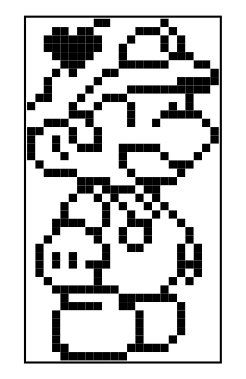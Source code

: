 digraph matriz_4
{
	node[shape = plaintext];
		//Nodos internos
		capa_4[label = <<TABLE BORDER = "1" CELLBORDER = "0" CELLSPACING = "0">
		<TR > <TD BGCOLOR = "#FFFFFF"></TD>	<TD BGCOLOR = "#FFFFFF"></TD>	<TD BGCOLOR = "#FFFFFF"></TD>	<TD BGCOLOR = "#FFFFFF"></TD>	<TD BGCOLOR = "#FFFFFF"></TD>	<TD BGCOLOR = "#FFFFFF"></TD>	<TD BGCOLOR = "#FFFFFF"></TD>	<TD BGCOLOR = "#FFFFFF"></TD>	<TD BGCOLOR = "#000000"></TD>	<TD BGCOLOR = "#000000"></TD>	<TD BGCOLOR = "#FFFFFF"></TD>	<TD BGCOLOR = "#FFFFFF"></TD>	<TD BGCOLOR = "#FFFFFF"></TD>	<TD BGCOLOR = "#FFFFFF"></TD>	<TD BGCOLOR = "#FFFFFF"></TD>	<TD BGCOLOR = "#FFFFFF"></TD>	<TD BGCOLOR = "#000000"></TD>	<TD BGCOLOR = "#FFFFFF"></TD>	<TD BGCOLOR = "#FFFFFF"></TD>	<TD BGCOLOR = "#FFFFFF"></TD>	<TD BGCOLOR = "#FFFFFF"></TD>	<TD BGCOLOR = "#FFFFFF"></TD>	<TD BGCOLOR = "#FFFFFF"></TD>	 </TR>
		<TR > <TD BGCOLOR = "#FFFFFF"></TD>	<TD BGCOLOR = "#FFFFFF"></TD>	<TD BGCOLOR = "#FFFFFF"></TD>	<TD BGCOLOR = "#000000"></TD>	<TD BGCOLOR = "#000000"></TD>	<TD BGCOLOR = "#FFFFFF"></TD>	<TD BGCOLOR = "#000000"></TD>	<TD BGCOLOR = "#000000"></TD>	<TD BGCOLOR = "#FFFFFF"></TD>	<TD BGCOLOR = "#FFFFFF"></TD>	<TD BGCOLOR = "#FFFFFF"></TD>	<TD BGCOLOR = "#FFFFFF"></TD>	<TD BGCOLOR = "#FFFFFF"></TD>	<TD BGCOLOR = "#000000"></TD>	<TD BGCOLOR = "#000000"></TD>	<TD BGCOLOR = "#000000"></TD>	<TD BGCOLOR = "#FFFFFF"></TD>	<TD BGCOLOR = "#000000"></TD>	<TD BGCOLOR = "#FFFFFF"></TD>	<TD BGCOLOR = "#FFFFFF"></TD>	<TD BGCOLOR = "#FFFFFF"></TD>	<TD BGCOLOR = "#FFFFFF"></TD>	<TD BGCOLOR = "#FFFFFF"></TD>	 </TR>
		<TR > <TD BGCOLOR = "#FFFFFF"></TD>	<TD BGCOLOR = "#FFFFFF"></TD>	<TD BGCOLOR = "#000000"></TD>	<TD BGCOLOR = "#000000"></TD>	<TD BGCOLOR = "#000000"></TD>	<TD BGCOLOR = "#000000"></TD>	<TD BGCOLOR = "#000000"></TD>	<TD BGCOLOR = "#000000"></TD>	<TD BGCOLOR = "#000000"></TD>	<TD BGCOLOR = "#FFFFFF"></TD>	<TD BGCOLOR = "#FFFFFF"></TD>	<TD BGCOLOR = "#FFFFFF"></TD>	<TD BGCOLOR = "#000000"></TD>	<TD BGCOLOR = "#FFFFFF"></TD>	<TD BGCOLOR = "#FFFFFF"></TD>	<TD BGCOLOR = "#FFFFFF"></TD>	<TD BGCOLOR = "#000000"></TD>	<TD BGCOLOR = "#FFFFFF"></TD>	<TD BGCOLOR = "#000000"></TD>	<TD BGCOLOR = "#FFFFFF"></TD>	<TD BGCOLOR = "#FFFFFF"></TD>	<TD BGCOLOR = "#FFFFFF"></TD>	<TD BGCOLOR = "#FFFFFF"></TD>	 </TR>
		<TR > <TD BGCOLOR = "#FFFFFF"></TD>	<TD BGCOLOR = "#FFFFFF"></TD>	<TD BGCOLOR = "#000000"></TD>	<TD BGCOLOR = "#000000"></TD>	<TD BGCOLOR = "#000000"></TD>	<TD BGCOLOR = "#000000"></TD>	<TD BGCOLOR = "#000000"></TD>	<TD BGCOLOR = "#000000"></TD>	<TD BGCOLOR = "#000000"></TD>	<TD BGCOLOR = "#FFFFFF"></TD>	<TD BGCOLOR = "#FFFFFF"></TD>	<TD BGCOLOR = "#000000"></TD>	<TD BGCOLOR = "#FFFFFF"></TD>	<TD BGCOLOR = "#FFFFFF"></TD>	<TD BGCOLOR = "#FFFFFF"></TD>	<TD BGCOLOR = "#FFFFFF"></TD>	<TD BGCOLOR = "#000000"></TD>	<TD BGCOLOR = "#FFFFFF"></TD>	<TD BGCOLOR = "#000000"></TD>	<TD BGCOLOR = "#FFFFFF"></TD>	<TD BGCOLOR = "#FFFFFF"></TD>	<TD BGCOLOR = "#FFFFFF"></TD>	<TD BGCOLOR = "#FFFFFF"></TD>	 </TR>
		<TR > <TD BGCOLOR = "#FFFFFF"></TD>	<TD BGCOLOR = "#FFFFFF"></TD>	<TD BGCOLOR = "#FFFFFF"></TD>	<TD BGCOLOR = "#000000"></TD>	<TD BGCOLOR = "#000000"></TD>	<TD BGCOLOR = "#000000"></TD>	<TD BGCOLOR = "#000000"></TD>	<TD BGCOLOR = "#000000"></TD>	<TD BGCOLOR = "#FFFFFF"></TD>	<TD BGCOLOR = "#FFFFFF"></TD>	<TD BGCOLOR = "#FFFFFF"></TD>	<TD BGCOLOR = "#000000"></TD>	<TD BGCOLOR = "#FFFFFF"></TD>	<TD BGCOLOR = "#FFFFFF"></TD>	<TD BGCOLOR = "#FFFFFF"></TD>	<TD BGCOLOR = "#FFFFFF"></TD>	<TD BGCOLOR = "#FFFFFF"></TD>	<TD BGCOLOR = "#000000"></TD>	<TD BGCOLOR = "#000000"></TD>	<TD BGCOLOR = "#000000"></TD>	<TD BGCOLOR = "#FFFFFF"></TD>	<TD BGCOLOR = "#FFFFFF"></TD>	<TD BGCOLOR = "#FFFFFF"></TD>	 </TR>
		<TR > <TD BGCOLOR = "#FFFFFF"></TD>	<TD BGCOLOR = "#FFFFFF"></TD>	<TD BGCOLOR = "#FFFFFF"></TD>	<TD BGCOLOR = "#FFFFFF"></TD>	<TD BGCOLOR = "#000000"></TD>	<TD BGCOLOR = "#000000"></TD>	<TD BGCOLOR = "#000000"></TD>	<TD BGCOLOR = "#FFFFFF"></TD>	<TD BGCOLOR = "#FFFFFF"></TD>	<TD BGCOLOR = "#FFFFFF"></TD>	<TD BGCOLOR = "#FFFFFF"></TD>	<TD BGCOLOR = "#000000"></TD>	<TD BGCOLOR = "#000000"></TD>	<TD BGCOLOR = "#000000"></TD>	<TD BGCOLOR = "#000000"></TD>	<TD BGCOLOR = "#000000"></TD>	<TD BGCOLOR = "#000000"></TD>	<TD BGCOLOR = "#FFFFFF"></TD>	<TD BGCOLOR = "#FFFFFF"></TD>	<TD BGCOLOR = "#FFFFFF"></TD>	<TD BGCOLOR = "#000000"></TD>	<TD BGCOLOR = "#000000"></TD>	<TD BGCOLOR = "#FFFFFF"></TD>	 </TR>
		<TR > <TD BGCOLOR = "#FFFFFF"></TD>	<TD BGCOLOR = "#FFFFFF"></TD>	<TD BGCOLOR = "#FFFFFF"></TD>	<TD BGCOLOR = "#000000"></TD>	<TD BGCOLOR = "#FFFFFF"></TD>	<TD BGCOLOR = "#000000"></TD>	<TD BGCOLOR = "#FFFFFF"></TD>	<TD BGCOLOR = "#FFFFFF"></TD>	<TD BGCOLOR = "#FFFFFF"></TD>	<TD BGCOLOR = "#000000"></TD>	<TD BGCOLOR = "#000000"></TD>	<TD BGCOLOR = "#FFFFFF"></TD>	<TD BGCOLOR = "#FFFFFF"></TD>	<TD BGCOLOR = "#FFFFFF"></TD>	<TD BGCOLOR = "#FFFFFF"></TD>	<TD BGCOLOR = "#FFFFFF"></TD>	<TD BGCOLOR = "#FFFFFF"></TD>	<TD BGCOLOR = "#FFFFFF"></TD>	<TD BGCOLOR = "#FFFFFF"></TD>	<TD BGCOLOR = "#FFFFFF"></TD>	<TD BGCOLOR = "#FFFFFF"></TD>	<TD BGCOLOR = "#FFFFFF"></TD>	<TD BGCOLOR = "#000000"></TD>	 </TR>
		<TR > <TD BGCOLOR = "#FFFFFF"></TD>	<TD BGCOLOR = "#FFFFFF"></TD>	<TD BGCOLOR = "#000000"></TD>	<TD BGCOLOR = "#FFFFFF"></TD>	<TD BGCOLOR = "#FFFFFF"></TD>	<TD BGCOLOR = "#FFFFFF"></TD>	<TD BGCOLOR = "#FFFFFF"></TD>	<TD BGCOLOR = "#FFFFFF"></TD>	<TD BGCOLOR = "#000000"></TD>	<TD BGCOLOR = "#FFFFFF"></TD>	<TD BGCOLOR = "#FFFFFF"></TD>	<TD BGCOLOR = "#FFFFFF"></TD>	<TD BGCOLOR = "#FFFFFF"></TD>	<TD BGCOLOR = "#FFFFFF"></TD>	<TD BGCOLOR = "#FFFFFF"></TD>	<TD BGCOLOR = "#FFFFFF"></TD>	<TD BGCOLOR = "#FFFFFF"></TD>	<TD BGCOLOR = "#FFFFFF"></TD>	<TD BGCOLOR = "#000000"></TD>	<TD BGCOLOR = "#000000"></TD>	<TD BGCOLOR = "#000000"></TD>	<TD BGCOLOR = "#000000"></TD>	<TD BGCOLOR = "#000000"></TD>	 </TR>
		<TR > <TD BGCOLOR = "#FFFFFF"></TD>	<TD BGCOLOR = "#FFFFFF"></TD>	<TD BGCOLOR = "#000000"></TD>	<TD BGCOLOR = "#FFFFFF"></TD>	<TD BGCOLOR = "#FFFFFF"></TD>	<TD BGCOLOR = "#FFFFFF"></TD>	<TD BGCOLOR = "#FFFFFF"></TD>	<TD BGCOLOR = "#000000"></TD>	<TD BGCOLOR = "#FFFFFF"></TD>	<TD BGCOLOR = "#FFFFFF"></TD>	<TD BGCOLOR = "#FFFFFF"></TD>	<TD BGCOLOR = "#FFFFFF"></TD>	<TD BGCOLOR = "#000000"></TD>	<TD BGCOLOR = "#000000"></TD>	<TD BGCOLOR = "#000000"></TD>	<TD BGCOLOR = "#000000"></TD>	<TD BGCOLOR = "#000000"></TD>	<TD BGCOLOR = "#000000"></TD>	<TD BGCOLOR = "#000000"></TD>	<TD BGCOLOR = "#000000"></TD>	<TD BGCOLOR = "#000000"></TD>	<TD BGCOLOR = "#000000"></TD>	<TD BGCOLOR = "#FFFFFF"></TD>	 </TR>
		<TR > <TD BGCOLOR = "#FFFFFF"></TD>	<TD BGCOLOR = "#000000"></TD>	<TD BGCOLOR = "#000000"></TD>	<TD BGCOLOR = "#FFFFFF"></TD>	<TD BGCOLOR = "#FFFFFF"></TD>	<TD BGCOLOR = "#FFFFFF"></TD>	<TD BGCOLOR = "#000000"></TD>	<TD BGCOLOR = "#FFFFFF"></TD>	<TD BGCOLOR = "#FFFFFF"></TD>	<TD BGCOLOR = "#000000"></TD>	<TD BGCOLOR = "#000000"></TD>	<TD BGCOLOR = "#000000"></TD>	<TD BGCOLOR = "#FFFFFF"></TD>	<TD BGCOLOR = "#FFFFFF"></TD>	<TD BGCOLOR = "#FFFFFF"></TD>	<TD BGCOLOR = "#FFFFFF"></TD>	<TD BGCOLOR = "#FFFFFF"></TD>	<TD BGCOLOR = "#FFFFFF"></TD>	<TD BGCOLOR = "#FFFFFF"></TD>	<TD BGCOLOR = "#000000"></TD>	<TD BGCOLOR = "#FFFFFF"></TD>	<TD BGCOLOR = "#FFFFFF"></TD>	<TD BGCOLOR = "#FFFFFF"></TD>	 </TR>
		<TR > <TD BGCOLOR = "#000000"></TD>	<TD BGCOLOR = "#FFFFFF"></TD>	<TD BGCOLOR = "#FFFFFF"></TD>	<TD BGCOLOR = "#FFFFFF"></TD>	<TD BGCOLOR = "#FFFFFF"></TD>	<TD BGCOLOR = "#000000"></TD>	<TD BGCOLOR = "#FFFFFF"></TD>	<TD BGCOLOR = "#FFFFFF"></TD>	<TD BGCOLOR = "#000000"></TD>	<TD BGCOLOR = "#FFFFFF"></TD>	<TD BGCOLOR = "#FFFFFF"></TD>	<TD BGCOLOR = "#FFFFFF"></TD>	<TD BGCOLOR = "#000000"></TD>	<TD BGCOLOR = "#FFFFFF"></TD>	<TD BGCOLOR = "#FFFFFF"></TD>	<TD BGCOLOR = "#FFFFFF"></TD>	<TD BGCOLOR = "#FFFFFF"></TD>	<TD BGCOLOR = "#000000"></TD>	<TD BGCOLOR = "#FFFFFF"></TD>	<TD BGCOLOR = "#000000"></TD>	<TD BGCOLOR = "#FFFFFF"></TD>	<TD BGCOLOR = "#FFFFFF"></TD>	<TD BGCOLOR = "#FFFFFF"></TD>	 </TR>
		<TR > <TD BGCOLOR = "#FFFFFF"></TD>	<TD BGCOLOR = "#FFFFFF"></TD>	<TD BGCOLOR = "#FFFFFF"></TD>	<TD BGCOLOR = "#FFFFFF"></TD>	<TD BGCOLOR = "#FFFFFF"></TD>	<TD BGCOLOR = "#000000"></TD>	<TD BGCOLOR = "#000000"></TD>	<TD BGCOLOR = "#000000"></TD>	<TD BGCOLOR = "#FFFFFF"></TD>	<TD BGCOLOR = "#FFFFFF"></TD>	<TD BGCOLOR = "#FFFFFF"></TD>	<TD BGCOLOR = "#FFFFFF"></TD>	<TD BGCOLOR = "#000000"></TD>	<TD BGCOLOR = "#FFFFFF"></TD>	<TD BGCOLOR = "#FFFFFF"></TD>	<TD BGCOLOR = "#FFFFFF"></TD>	<TD BGCOLOR = "#000000"></TD>	<TD BGCOLOR = "#000000"></TD>	<TD BGCOLOR = "#000000"></TD>	<TD BGCOLOR = "#000000"></TD>	<TD BGCOLOR = "#000000"></TD>	<TD BGCOLOR = "#FFFFFF"></TD>	<TD BGCOLOR = "#FFFFFF"></TD>	 </TR>
		<TR > <TD BGCOLOR = "#FFFFFF"></TD>	<TD BGCOLOR = "#FFFFFF"></TD>	<TD BGCOLOR = "#000000"></TD>	<TD BGCOLOR = "#000000"></TD>	<TD BGCOLOR = "#000000"></TD>	<TD BGCOLOR = "#FFFFFF"></TD>	<TD BGCOLOR = "#FFFFFF"></TD>	<TD BGCOLOR = "#000000"></TD>	<TD BGCOLOR = "#FFFFFF"></TD>	<TD BGCOLOR = "#FFFFFF"></TD>	<TD BGCOLOR = "#FFFFFF"></TD>	<TD BGCOLOR = "#FFFFFF"></TD>	<TD BGCOLOR = "#000000"></TD>	<TD BGCOLOR = "#FFFFFF"></TD>	<TD BGCOLOR = "#FFFFFF"></TD>	<TD BGCOLOR = "#000000"></TD>	<TD BGCOLOR = "#FFFFFF"></TD>	<TD BGCOLOR = "#FFFFFF"></TD>	<TD BGCOLOR = "#FFFFFF"></TD>	<TD BGCOLOR = "#FFFFFF"></TD>	<TD BGCOLOR = "#FFFFFF"></TD>	<TD BGCOLOR = "#000000"></TD>	<TD BGCOLOR = "#FFFFFF"></TD>	 </TR>
		<TR > <TD BGCOLOR = "#000000"></TD>	<TD BGCOLOR = "#000000"></TD>	<TD BGCOLOR = "#FFFFFF"></TD>	<TD BGCOLOR = "#FFFFFF"></TD>	<TD BGCOLOR = "#FFFFFF"></TD>	<TD BGCOLOR = "#000000"></TD>	<TD BGCOLOR = "#FFFFFF"></TD>	<TD BGCOLOR = "#FFFFFF"></TD>	<TD BGCOLOR = "#000000"></TD>	<TD BGCOLOR = "#FFFFFF"></TD>	<TD BGCOLOR = "#FFFFFF"></TD>	<TD BGCOLOR = "#FFFFFF"></TD>	<TD BGCOLOR = "#FFFFFF"></TD>	<TD BGCOLOR = "#FFFFFF"></TD>	<TD BGCOLOR = "#FFFFFF"></TD>	<TD BGCOLOR = "#FFFFFF"></TD>	<TD BGCOLOR = "#FFFFFF"></TD>	<TD BGCOLOR = "#FFFFFF"></TD>	<TD BGCOLOR = "#FFFFFF"></TD>	<TD BGCOLOR = "#FFFFFF"></TD>	<TD BGCOLOR = "#FFFFFF"></TD>	<TD BGCOLOR = "#FFFFFF"></TD>	<TD BGCOLOR = "#000000"></TD>	 </TR>
		<TR > <TD BGCOLOR = "#000000"></TD>	<TD BGCOLOR = "#FFFFFF"></TD>	<TD BGCOLOR = "#FFFFFF"></TD>	<TD BGCOLOR = "#000000"></TD>	<TD BGCOLOR = "#FFFFFF"></TD>	<TD BGCOLOR = "#000000"></TD>	<TD BGCOLOR = "#FFFFFF"></TD>	<TD BGCOLOR = "#FFFFFF"></TD>	<TD BGCOLOR = "#000000"></TD>	<TD BGCOLOR = "#FFFFFF"></TD>	<TD BGCOLOR = "#FFFFFF"></TD>	<TD BGCOLOR = "#FFFFFF"></TD>	<TD BGCOLOR = "#FFFFFF"></TD>	<TD BGCOLOR = "#FFFFFF"></TD>	<TD BGCOLOR = "#FFFFFF"></TD>	<TD BGCOLOR = "#FFFFFF"></TD>	<TD BGCOLOR = "#FFFFFF"></TD>	<TD BGCOLOR = "#FFFFFF"></TD>	<TD BGCOLOR = "#FFFFFF"></TD>	<TD BGCOLOR = "#FFFFFF"></TD>	<TD BGCOLOR = "#FFFFFF"></TD>	<TD BGCOLOR = "#FFFFFF"></TD>	<TD BGCOLOR = "#000000"></TD>	 </TR>
		<TR > <TD BGCOLOR = "#000000"></TD>	<TD BGCOLOR = "#FFFFFF"></TD>	<TD BGCOLOR = "#FFFFFF"></TD>	<TD BGCOLOR = "#000000"></TD>	<TD BGCOLOR = "#FFFFFF"></TD>	<TD BGCOLOR = "#FFFFFF"></TD>	<TD BGCOLOR = "#000000"></TD>	<TD BGCOLOR = "#000000"></TD>	<TD BGCOLOR = "#000000"></TD>	<TD BGCOLOR = "#FFFFFF"></TD>	<TD BGCOLOR = "#FFFFFF"></TD>	<TD BGCOLOR = "#000000"></TD>	<TD BGCOLOR = "#000000"></TD>	<TD BGCOLOR = "#000000"></TD>	<TD BGCOLOR = "#000000"></TD>	<TD BGCOLOR = "#000000"></TD>	<TD BGCOLOR = "#FFFFFF"></TD>	<TD BGCOLOR = "#FFFFFF"></TD>	<TD BGCOLOR = "#FFFFFF"></TD>	<TD BGCOLOR = "#FFFFFF"></TD>	<TD BGCOLOR = "#FFFFFF"></TD>	<TD BGCOLOR = "#000000"></TD>	<TD BGCOLOR = "#FFFFFF"></TD>	 </TR>
		<TR > <TD BGCOLOR = "#000000"></TD>	<TD BGCOLOR = "#FFFFFF"></TD>	<TD BGCOLOR = "#FFFFFF"></TD>	<TD BGCOLOR = "#FFFFFF"></TD>	<TD BGCOLOR = "#000000"></TD>	<TD BGCOLOR = "#FFFFFF"></TD>	<TD BGCOLOR = "#FFFFFF"></TD>	<TD BGCOLOR = "#FFFFFF"></TD>	<TD BGCOLOR = "#FFFFFF"></TD>	<TD BGCOLOR = "#FFFFFF"></TD>	<TD BGCOLOR = "#FFFFFF"></TD>	<TD BGCOLOR = "#000000"></TD>	<TD BGCOLOR = "#FFFFFF"></TD>	<TD BGCOLOR = "#FFFFFF"></TD>	<TD BGCOLOR = "#FFFFFF"></TD>	<TD BGCOLOR = "#FFFFFF"></TD>	<TD BGCOLOR = "#000000"></TD>	<TD BGCOLOR = "#FFFFFF"></TD>	<TD BGCOLOR = "#FFFFFF"></TD>	<TD BGCOLOR = "#FFFFFF"></TD>	<TD BGCOLOR = "#000000"></TD>	<TD BGCOLOR = "#FFFFFF"></TD>	<TD BGCOLOR = "#FFFFFF"></TD>	 </TR>
		<TR > <TD BGCOLOR = "#FFFFFF"></TD>	<TD BGCOLOR = "#000000"></TD>	<TD BGCOLOR = "#FFFFFF"></TD>	<TD BGCOLOR = "#FFFFFF"></TD>	<TD BGCOLOR = "#FFFFFF"></TD>	<TD BGCOLOR = "#FFFFFF"></TD>	<TD BGCOLOR = "#FFFFFF"></TD>	<TD BGCOLOR = "#FFFFFF"></TD>	<TD BGCOLOR = "#FFFFFF"></TD>	<TD BGCOLOR = "#FFFFFF"></TD>	<TD BGCOLOR = "#FFFFFF"></TD>	<TD BGCOLOR = "#000000"></TD>	<TD BGCOLOR = "#FFFFFF"></TD>	<TD BGCOLOR = "#FFFFFF"></TD>	<TD BGCOLOR = "#FFFFFF"></TD>	<TD BGCOLOR = "#FFFFFF"></TD>	<TD BGCOLOR = "#FFFFFF"></TD>	<TD BGCOLOR = "#000000"></TD>	<TD BGCOLOR = "#000000"></TD>	<TD BGCOLOR = "#000000"></TD>	<TD BGCOLOR = "#FFFFFF"></TD>	<TD BGCOLOR = "#FFFFFF"></TD>	<TD BGCOLOR = "#FFFFFF"></TD>	 </TR>
		<TR > <TD BGCOLOR = "#FFFFFF"></TD>	<TD BGCOLOR = "#FFFFFF"></TD>	<TD BGCOLOR = "#000000"></TD>	<TD BGCOLOR = "#000000"></TD>	<TD BGCOLOR = "#000000"></TD>	<TD BGCOLOR = "#000000"></TD>	<TD BGCOLOR = "#FFFFFF"></TD>	<TD BGCOLOR = "#FFFFFF"></TD>	<TD BGCOLOR = "#FFFFFF"></TD>	<TD BGCOLOR = "#FFFFFF"></TD>	<TD BGCOLOR = "#FFFFFF"></TD>	<TD BGCOLOR = "#FFFFFF"></TD>	<TD BGCOLOR = "#000000"></TD>	<TD BGCOLOR = "#FFFFFF"></TD>	<TD BGCOLOR = "#FFFFFF"></TD>	<TD BGCOLOR = "#FFFFFF"></TD>	<TD BGCOLOR = "#FFFFFF"></TD>	<TD BGCOLOR = "#FFFFFF"></TD>	<TD BGCOLOR = "#000000"></TD>	<TD BGCOLOR = "#FFFFFF"></TD>	<TD BGCOLOR = "#FFFFFF"></TD>	<TD BGCOLOR = "#FFFFFF"></TD>	<TD BGCOLOR = "#FFFFFF"></TD>	 </TR>
		<TR > <TD BGCOLOR = "#FFFFFF"></TD>	<TD BGCOLOR = "#FFFFFF"></TD>	<TD BGCOLOR = "#FFFFFF"></TD>	<TD BGCOLOR = "#FFFFFF"></TD>	<TD BGCOLOR = "#FFFFFF"></TD>	<TD BGCOLOR = "#FFFFFF"></TD>	<TD BGCOLOR = "#000000"></TD>	<TD BGCOLOR = "#000000"></TD>	<TD BGCOLOR = "#000000"></TD>	<TD BGCOLOR = "#000000"></TD>	<TD BGCOLOR = "#FFFFFF"></TD>	<TD BGCOLOR = "#FFFFFF"></TD>	<TD BGCOLOR = "#FFFFFF"></TD>	<TD BGCOLOR = "#000000"></TD>	<TD BGCOLOR = "#000000"></TD>	<TD BGCOLOR = "#000000"></TD>	<TD BGCOLOR = "#000000"></TD>	<TD BGCOLOR = "#000000"></TD>	<TD BGCOLOR = "#FFFFFF"></TD>	<TD BGCOLOR = "#FFFFFF"></TD>	<TD BGCOLOR = "#FFFFFF"></TD>	<TD BGCOLOR = "#FFFFFF"></TD>	<TD BGCOLOR = "#FFFFFF"></TD>	 </TR>
		<TR > <TD BGCOLOR = "#FFFFFF"></TD>	<TD BGCOLOR = "#FFFFFF"></TD>	<TD BGCOLOR = "#FFFFFF"></TD>	<TD BGCOLOR = "#FFFFFF"></TD>	<TD BGCOLOR = "#FFFFFF"></TD>	<TD BGCOLOR = "#FFFFFF"></TD>	<TD BGCOLOR = "#000000"></TD>	<TD BGCOLOR = "#000000"></TD>	<TD BGCOLOR = "#FFFFFF"></TD>	<TD BGCOLOR = "#000000"></TD>	<TD BGCOLOR = "#000000"></TD>	<TD BGCOLOR = "#000000"></TD>	<TD BGCOLOR = "#000000"></TD>	<TD BGCOLOR = "#FFFFFF"></TD>	<TD BGCOLOR = "#000000"></TD>	<TD BGCOLOR = "#000000"></TD>	<TD BGCOLOR = "#FFFFFF"></TD>	<TD BGCOLOR = "#FFFFFF"></TD>	<TD BGCOLOR = "#FFFFFF"></TD>	<TD BGCOLOR = "#FFFFFF"></TD>	<TD BGCOLOR = "#FFFFFF"></TD>	<TD BGCOLOR = "#FFFFFF"></TD>	<TD BGCOLOR = "#FFFFFF"></TD>	 </TR>
		<TR > <TD BGCOLOR = "#FFFFFF"></TD>	<TD BGCOLOR = "#FFFFFF"></TD>	<TD BGCOLOR = "#FFFFFF"></TD>	<TD BGCOLOR = "#FFFFFF"></TD>	<TD BGCOLOR = "#FFFFFF"></TD>	<TD BGCOLOR = "#000000"></TD>	<TD BGCOLOR = "#FFFFFF"></TD>	<TD BGCOLOR = "#FFFFFF"></TD>	<TD BGCOLOR = "#000000"></TD>	<TD BGCOLOR = "#FFFFFF"></TD>	<TD BGCOLOR = "#000000"></TD>	<TD BGCOLOR = "#FFFFFF"></TD>	<TD BGCOLOR = "#FFFFFF"></TD>	<TD BGCOLOR = "#000000"></TD>	<TD BGCOLOR = "#FFFFFF"></TD>	<TD BGCOLOR = "#000000"></TD>	<TD BGCOLOR = "#FFFFFF"></TD>	<TD BGCOLOR = "#FFFFFF"></TD>	<TD BGCOLOR = "#FFFFFF"></TD>	<TD BGCOLOR = "#FFFFFF"></TD>	<TD BGCOLOR = "#FFFFFF"></TD>	<TD BGCOLOR = "#FFFFFF"></TD>	<TD BGCOLOR = "#FFFFFF"></TD>	 </TR>
		<TR > <TD BGCOLOR = "#FFFFFF"></TD>	<TD BGCOLOR = "#FFFFFF"></TD>	<TD BGCOLOR = "#FFFFFF"></TD>	<TD BGCOLOR = "#FFFFFF"></TD>	<TD BGCOLOR = "#000000"></TD>	<TD BGCOLOR = "#FFFFFF"></TD>	<TD BGCOLOR = "#FFFFFF"></TD>	<TD BGCOLOR = "#FFFFFF"></TD>	<TD BGCOLOR = "#FFFFFF"></TD>	<TD BGCOLOR = "#000000"></TD>	<TD BGCOLOR = "#FFFFFF"></TD>	<TD BGCOLOR = "#000000"></TD>	<TD BGCOLOR = "#FFFFFF"></TD>	<TD BGCOLOR = "#FFFFFF"></TD>	<TD BGCOLOR = "#000000"></TD>	<TD BGCOLOR = "#FFFFFF"></TD>	<TD BGCOLOR = "#000000"></TD>	<TD BGCOLOR = "#FFFFFF"></TD>	<TD BGCOLOR = "#FFFFFF"></TD>	<TD BGCOLOR = "#FFFFFF"></TD>	<TD BGCOLOR = "#FFFFFF"></TD>	<TD BGCOLOR = "#FFFFFF"></TD>	<TD BGCOLOR = "#FFFFFF"></TD>	 </TR>
		<TR > <TD BGCOLOR = "#FFFFFF"></TD>	<TD BGCOLOR = "#FFFFFF"></TD>	<TD BGCOLOR = "#FFFFFF"></TD>	<TD BGCOLOR = "#FFFFFF"></TD>	<TD BGCOLOR = "#000000"></TD>	<TD BGCOLOR = "#FFFFFF"></TD>	<TD BGCOLOR = "#FFFFFF"></TD>	<TD BGCOLOR = "#FFFFFF"></TD>	<TD BGCOLOR = "#FFFFFF"></TD>	<TD BGCOLOR = "#000000"></TD>	<TD BGCOLOR = "#FFFFFF"></TD>	<TD BGCOLOR = "#FFFFFF"></TD>	<TD BGCOLOR = "#000000"></TD>	<TD BGCOLOR = "#FFFFFF"></TD>	<TD BGCOLOR = "#FFFFFF"></TD>	<TD BGCOLOR = "#000000"></TD>	<TD BGCOLOR = "#FFFFFF"></TD>	<TD BGCOLOR = "#000000"></TD>	<TD BGCOLOR = "#FFFFFF"></TD>	<TD BGCOLOR = "#FFFFFF"></TD>	<TD BGCOLOR = "#FFFFFF"></TD>	<TD BGCOLOR = "#FFFFFF"></TD>	<TD BGCOLOR = "#FFFFFF"></TD>	 </TR>
		<TR > <TD BGCOLOR = "#FFFFFF"></TD>	<TD BGCOLOR = "#FFFFFF"></TD>	<TD BGCOLOR = "#FFFFFF"></TD>	<TD BGCOLOR = "#000000"></TD>	<TD BGCOLOR = "#000000"></TD>	<TD BGCOLOR = "#000000"></TD>	<TD BGCOLOR = "#000000"></TD>	<TD BGCOLOR = "#FFFFFF"></TD>	<TD BGCOLOR = "#FFFFFF"></TD>	<TD BGCOLOR = "#000000"></TD>	<TD BGCOLOR = "#FFFFFF"></TD>	<TD BGCOLOR = "#FFFFFF"></TD>	<TD BGCOLOR = "#000000"></TD>	<TD BGCOLOR = "#000000"></TD>	<TD BGCOLOR = "#000000"></TD>	<TD BGCOLOR = "#FFFFFF"></TD>	<TD BGCOLOR = "#FFFFFF"></TD>	<TD BGCOLOR = "#FFFFFF"></TD>	<TD BGCOLOR = "#000000"></TD>	<TD BGCOLOR = "#FFFFFF"></TD>	<TD BGCOLOR = "#FFFFFF"></TD>	<TD BGCOLOR = "#FFFFFF"></TD>	<TD BGCOLOR = "#FFFFFF"></TD>	 </TR>
		<TR > <TD BGCOLOR = "#FFFFFF"></TD>	<TD BGCOLOR = "#FFFFFF"></TD>	<TD BGCOLOR = "#FFFFFF"></TD>	<TD BGCOLOR = "#000000"></TD>	<TD BGCOLOR = "#FFFFFF"></TD>	<TD BGCOLOR = "#FFFFFF"></TD>	<TD BGCOLOR = "#FFFFFF"></TD>	<TD BGCOLOR = "#000000"></TD>	<TD BGCOLOR = "#000000"></TD>	<TD BGCOLOR = "#FFFFFF"></TD>	<TD BGCOLOR = "#FFFFFF"></TD>	<TD BGCOLOR = "#000000"></TD>	<TD BGCOLOR = "#FFFFFF"></TD>	<TD BGCOLOR = "#FFFFFF"></TD>	<TD BGCOLOR = "#000000"></TD>	<TD BGCOLOR = "#FFFFFF"></TD>	<TD BGCOLOR = "#FFFFFF"></TD>	<TD BGCOLOR = "#FFFFFF"></TD>	<TD BGCOLOR = "#FFFFFF"></TD>	<TD BGCOLOR = "#000000"></TD>	<TD BGCOLOR = "#FFFFFF"></TD>	<TD BGCOLOR = "#FFFFFF"></TD>	<TD BGCOLOR = "#FFFFFF"></TD>	 </TR>
		<TR > <TD BGCOLOR = "#FFFFFF"></TD>	<TD BGCOLOR = "#FFFFFF"></TD>	<TD BGCOLOR = "#000000"></TD>	<TD BGCOLOR = "#FFFFFF"></TD>	<TD BGCOLOR = "#FFFFFF"></TD>	<TD BGCOLOR = "#FFFFFF"></TD>	<TD BGCOLOR = "#FFFFFF"></TD>	<TD BGCOLOR = "#FFFFFF"></TD>	<TD BGCOLOR = "#000000"></TD>	<TD BGCOLOR = "#FFFFFF"></TD>	<TD BGCOLOR = "#FFFFFF"></TD>	<TD BGCOLOR = "#000000"></TD>	<TD BGCOLOR = "#FFFFFF"></TD>	<TD BGCOLOR = "#FFFFFF"></TD>	<TD BGCOLOR = "#000000"></TD>	<TD BGCOLOR = "#FFFFFF"></TD>	<TD BGCOLOR = "#FFFFFF"></TD>	<TD BGCOLOR = "#FFFFFF"></TD>	<TD BGCOLOR = "#FFFFFF"></TD>	<TD BGCOLOR = "#000000"></TD>	<TD BGCOLOR = "#FFFFFF"></TD>	<TD BGCOLOR = "#FFFFFF"></TD>	<TD BGCOLOR = "#FFFFFF"></TD>	 </TR>
		<TR > <TD BGCOLOR = "#FFFFFF"></TD>	<TD BGCOLOR = "#000000"></TD>	<TD BGCOLOR = "#FFFFFF"></TD>	<TD BGCOLOR = "#FFFFFF"></TD>	<TD BGCOLOR = "#FFFFFF"></TD>	<TD BGCOLOR = "#FFFFFF"></TD>	<TD BGCOLOR = "#FFFFFF"></TD>	<TD BGCOLOR = "#FFFFFF"></TD>	<TD BGCOLOR = "#FFFFFF"></TD>	<TD BGCOLOR = "#000000"></TD>	<TD BGCOLOR = "#FFFFFF"></TD>	<TD BGCOLOR = "#FFFFFF"></TD>	<TD BGCOLOR = "#000000"></TD>	<TD BGCOLOR = "#000000"></TD>	<TD BGCOLOR = "#FFFFFF"></TD>	<TD BGCOLOR = "#FFFFFF"></TD>	<TD BGCOLOR = "#FFFFFF"></TD>	<TD BGCOLOR = "#FFFFFF"></TD>	<TD BGCOLOR = "#000000"></TD>	<TD BGCOLOR = "#FFFFFF"></TD>	<TD BGCOLOR = "#000000"></TD>	<TD BGCOLOR = "#FFFFFF"></TD>	<TD BGCOLOR = "#FFFFFF"></TD>	 </TR>
		<TR > <TD BGCOLOR = "#FFFFFF"></TD>	<TD BGCOLOR = "#000000"></TD>	<TD BGCOLOR = "#FFFFFF"></TD>	<TD BGCOLOR = "#000000"></TD>	<TD BGCOLOR = "#FFFFFF"></TD>	<TD BGCOLOR = "#000000"></TD>	<TD BGCOLOR = "#FFFFFF"></TD>	<TD BGCOLOR = "#FFFFFF"></TD>	<TD BGCOLOR = "#FFFFFF"></TD>	<TD BGCOLOR = "#000000"></TD>	<TD BGCOLOR = "#FFFFFF"></TD>	<TD BGCOLOR = "#FFFFFF"></TD>	<TD BGCOLOR = "#FFFFFF"></TD>	<TD BGCOLOR = "#FFFFFF"></TD>	<TD BGCOLOR = "#FFFFFF"></TD>	<TD BGCOLOR = "#FFFFFF"></TD>	<TD BGCOLOR = "#FFFFFF"></TD>	<TD BGCOLOR = "#FFFFFF"></TD>	<TD BGCOLOR = "#000000"></TD>	<TD BGCOLOR = "#FFFFFF"></TD>	<TD BGCOLOR = "#000000"></TD>	<TD BGCOLOR = "#FFFFFF"></TD>	<TD BGCOLOR = "#FFFFFF"></TD>	 </TR>
		<TR > <TD BGCOLOR = "#FFFFFF"></TD>	<TD BGCOLOR = "#000000"></TD>	<TD BGCOLOR = "#FFFFFF"></TD>	<TD BGCOLOR = "#000000"></TD>	<TD BGCOLOR = "#FFFFFF"></TD>	<TD BGCOLOR = "#000000"></TD>	<TD BGCOLOR = "#FFFFFF"></TD>	<TD BGCOLOR = "#000000"></TD>	<TD BGCOLOR = "#000000"></TD>	<TD BGCOLOR = "#000000"></TD>	<TD BGCOLOR = "#FFFFFF"></TD>	<TD BGCOLOR = "#FFFFFF"></TD>	<TD BGCOLOR = "#FFFFFF"></TD>	<TD BGCOLOR = "#FFFFFF"></TD>	<TD BGCOLOR = "#FFFFFF"></TD>	<TD BGCOLOR = "#FFFFFF"></TD>	<TD BGCOLOR = "#FFFFFF"></TD>	<TD BGCOLOR = "#FFFFFF"></TD>	<TD BGCOLOR = "#000000"></TD>	<TD BGCOLOR = "#000000"></TD>	<TD BGCOLOR = "#000000"></TD>	<TD BGCOLOR = "#FFFFFF"></TD>	<TD BGCOLOR = "#FFFFFF"></TD>	 </TR>
		<TR > <TD BGCOLOR = "#FFFFFF"></TD>	<TD BGCOLOR = "#000000"></TD>	<TD BGCOLOR = "#FFFFFF"></TD>	<TD BGCOLOR = "#FFFFFF"></TD>	<TD BGCOLOR = "#FFFFFF"></TD>	<TD BGCOLOR = "#FFFFFF"></TD>	<TD BGCOLOR = "#FFFFFF"></TD>	<TD BGCOLOR = "#FFFFFF"></TD>	<TD BGCOLOR = "#000000"></TD>	<TD BGCOLOR = "#FFFFFF"></TD>	<TD BGCOLOR = "#FFFFFF"></TD>	<TD BGCOLOR = "#FFFFFF"></TD>	<TD BGCOLOR = "#FFFFFF"></TD>	<TD BGCOLOR = "#FFFFFF"></TD>	<TD BGCOLOR = "#FFFFFF"></TD>	<TD BGCOLOR = "#FFFFFF"></TD>	<TD BGCOLOR = "#FFFFFF"></TD>	<TD BGCOLOR = "#FFFFFF"></TD>	<TD BGCOLOR = "#000000"></TD>	<TD BGCOLOR = "#FFFFFF"></TD>	<TD BGCOLOR = "#000000"></TD>	<TD BGCOLOR = "#FFFFFF"></TD>	<TD BGCOLOR = "#FFFFFF"></TD>	 </TR>
		<TR > <TD BGCOLOR = "#FFFFFF"></TD>	<TD BGCOLOR = "#FFFFFF"></TD>	<TD BGCOLOR = "#000000"></TD>	<TD BGCOLOR = "#FFFFFF"></TD>	<TD BGCOLOR = "#FFFFFF"></TD>	<TD BGCOLOR = "#FFFFFF"></TD>	<TD BGCOLOR = "#FFFFFF"></TD>	<TD BGCOLOR = "#FFFFFF"></TD>	<TD BGCOLOR = "#000000"></TD>	<TD BGCOLOR = "#FFFFFF"></TD>	<TD BGCOLOR = "#FFFFFF"></TD>	<TD BGCOLOR = "#FFFFFF"></TD>	<TD BGCOLOR = "#FFFFFF"></TD>	<TD BGCOLOR = "#FFFFFF"></TD>	<TD BGCOLOR = "#FFFFFF"></TD>	<TD BGCOLOR = "#FFFFFF"></TD>	<TD BGCOLOR = "#FFFFFF"></TD>	<TD BGCOLOR = "#000000"></TD>	<TD BGCOLOR = "#FFFFFF"></TD>	<TD BGCOLOR = "#000000"></TD>	<TD BGCOLOR = "#FFFFFF"></TD>	<TD BGCOLOR = "#FFFFFF"></TD>	<TD BGCOLOR = "#FFFFFF"></TD>	 </TR>
		<TR > <TD BGCOLOR = "#FFFFFF"></TD>	<TD BGCOLOR = "#FFFFFF"></TD>	<TD BGCOLOR = "#FFFFFF"></TD>	<TD BGCOLOR = "#000000"></TD>	<TD BGCOLOR = "#000000"></TD>	<TD BGCOLOR = "#000000"></TD>	<TD BGCOLOR = "#000000"></TD>	<TD BGCOLOR = "#000000"></TD>	<TD BGCOLOR = "#000000"></TD>	<TD BGCOLOR = "#000000"></TD>	<TD BGCOLOR = "#000000"></TD>	<TD BGCOLOR = "#FFFFFF"></TD>	<TD BGCOLOR = "#FFFFFF"></TD>	<TD BGCOLOR = "#FFFFFF"></TD>	<TD BGCOLOR = "#FFFFFF"></TD>	<TD BGCOLOR = "#FFFFFF"></TD>	<TD BGCOLOR = "#000000"></TD>	<TD BGCOLOR = "#FFFFFF"></TD>	<TD BGCOLOR = "#FFFFFF"></TD>	<TD BGCOLOR = "#FFFFFF"></TD>	<TD BGCOLOR = "#FFFFFF"></TD>	<TD BGCOLOR = "#FFFFFF"></TD>	<TD BGCOLOR = "#FFFFFF"></TD>	 </TR>
		<TR > <TD BGCOLOR = "#FFFFFF"></TD>	<TD BGCOLOR = "#FFFFFF"></TD>	<TD BGCOLOR = "#FFFFFF"></TD>	<TD BGCOLOR = "#FFFFFF"></TD>	<TD BGCOLOR = "#000000"></TD>	<TD BGCOLOR = "#FFFFFF"></TD>	<TD BGCOLOR = "#FFFFFF"></TD>	<TD BGCOLOR = "#FFFFFF"></TD>	<TD BGCOLOR = "#FFFFFF"></TD>	<TD BGCOLOR = "#FFFFFF"></TD>	<TD BGCOLOR = "#FFFFFF"></TD>	<TD BGCOLOR = "#000000"></TD>	<TD BGCOLOR = "#000000"></TD>	<TD BGCOLOR = "#000000"></TD>	<TD BGCOLOR = "#000000"></TD>	<TD BGCOLOR = "#000000"></TD>	<TD BGCOLOR = "#000000"></TD>	<TD BGCOLOR = "#000000"></TD>	<TD BGCOLOR = "#FFFFFF"></TD>	<TD BGCOLOR = "#FFFFFF"></TD>	<TD BGCOLOR = "#FFFFFF"></TD>	<TD BGCOLOR = "#FFFFFF"></TD>	<TD BGCOLOR = "#FFFFFF"></TD>	 </TR>
		<TR > <TD BGCOLOR = "#FFFFFF"></TD>	<TD BGCOLOR = "#FFFFFF"></TD>	<TD BGCOLOR = "#FFFFFF"></TD>	<TD BGCOLOR = "#FFFFFF"></TD>	<TD BGCOLOR = "#000000"></TD>	<TD BGCOLOR = "#000000"></TD>	<TD BGCOLOR = "#000000"></TD>	<TD BGCOLOR = "#000000"></TD>	<TD BGCOLOR = "#000000"></TD>	<TD BGCOLOR = "#FFFFFF"></TD>	<TD BGCOLOR = "#FFFFFF"></TD>	<TD BGCOLOR = "#000000"></TD>	<TD BGCOLOR = "#000000"></TD>	<TD BGCOLOR = "#FFFFFF"></TD>	<TD BGCOLOR = "#FFFFFF"></TD>	<TD BGCOLOR = "#FFFFFF"></TD>	<TD BGCOLOR = "#FFFFFF"></TD>	<TD BGCOLOR = "#FFFFFF"></TD>	<TD BGCOLOR = "#000000"></TD>	<TD BGCOLOR = "#FFFFFF"></TD>	<TD BGCOLOR = "#FFFFFF"></TD>	<TD BGCOLOR = "#FFFFFF"></TD>	<TD BGCOLOR = "#FFFFFF"></TD>	 </TR>
		<TR > <TD BGCOLOR = "#FFFFFF"></TD>	<TD BGCOLOR = "#FFFFFF"></TD>	<TD BGCOLOR = "#FFFFFF"></TD>	<TD BGCOLOR = "#000000"></TD>	<TD BGCOLOR = "#FFFFFF"></TD>	<TD BGCOLOR = "#FFFFFF"></TD>	<TD BGCOLOR = "#FFFFFF"></TD>	<TD BGCOLOR = "#FFFFFF"></TD>	<TD BGCOLOR = "#FFFFFF"></TD>	<TD BGCOLOR = "#FFFFFF"></TD>	<TD BGCOLOR = "#FFFFFF"></TD>	<TD BGCOLOR = "#FFFFFF"></TD>	<TD BGCOLOR = "#FFFFFF"></TD>	<TD BGCOLOR = "#000000"></TD>	<TD BGCOLOR = "#FFFFFF"></TD>	<TD BGCOLOR = "#FFFFFF"></TD>	<TD BGCOLOR = "#FFFFFF"></TD>	<TD BGCOLOR = "#FFFFFF"></TD>	<TD BGCOLOR = "#000000"></TD>	<TD BGCOLOR = "#FFFFFF"></TD>	<TD BGCOLOR = "#FFFFFF"></TD>	<TD BGCOLOR = "#FFFFFF"></TD>	<TD BGCOLOR = "#FFFFFF"></TD>	 </TR>
		<TR > <TD BGCOLOR = "#FFFFFF"></TD>	<TD BGCOLOR = "#FFFFFF"></TD>	<TD BGCOLOR = "#FFFFFF"></TD>	<TD BGCOLOR = "#000000"></TD>	<TD BGCOLOR = "#FFFFFF"></TD>	<TD BGCOLOR = "#FFFFFF"></TD>	<TD BGCOLOR = "#FFFFFF"></TD>	<TD BGCOLOR = "#FFFFFF"></TD>	<TD BGCOLOR = "#FFFFFF"></TD>	<TD BGCOLOR = "#FFFFFF"></TD>	<TD BGCOLOR = "#FFFFFF"></TD>	<TD BGCOLOR = "#FFFFFF"></TD>	<TD BGCOLOR = "#FFFFFF"></TD>	<TD BGCOLOR = "#000000"></TD>	<TD BGCOLOR = "#FFFFFF"></TD>	<TD BGCOLOR = "#FFFFFF"></TD>	<TD BGCOLOR = "#FFFFFF"></TD>	<TD BGCOLOR = "#FFFFFF"></TD>	<TD BGCOLOR = "#000000"></TD>	<TD BGCOLOR = "#FFFFFF"></TD>	<TD BGCOLOR = "#FFFFFF"></TD>	<TD BGCOLOR = "#FFFFFF"></TD>	<TD BGCOLOR = "#FFFFFF"></TD>	 </TR>
		<TR > <TD BGCOLOR = "#FFFFFF"></TD>	<TD BGCOLOR = "#FFFFFF"></TD>	<TD BGCOLOR = "#FFFFFF"></TD>	<TD BGCOLOR = "#000000"></TD>	<TD BGCOLOR = "#FFFFFF"></TD>	<TD BGCOLOR = "#FFFFFF"></TD>	<TD BGCOLOR = "#FFFFFF"></TD>	<TD BGCOLOR = "#FFFFFF"></TD>	<TD BGCOLOR = "#FFFFFF"></TD>	<TD BGCOLOR = "#FFFFFF"></TD>	<TD BGCOLOR = "#FFFFFF"></TD>	<TD BGCOLOR = "#FFFFFF"></TD>	<TD BGCOLOR = "#FFFFFF"></TD>	<TD BGCOLOR = "#000000"></TD>	<TD BGCOLOR = "#FFFFFF"></TD>	<TD BGCOLOR = "#FFFFFF"></TD>	<TD BGCOLOR = "#FFFFFF"></TD>	<TD BGCOLOR = "#FFFFFF"></TD>	<TD BGCOLOR = "#000000"></TD>	<TD BGCOLOR = "#FFFFFF"></TD>	<TD BGCOLOR = "#FFFFFF"></TD>	<TD BGCOLOR = "#FFFFFF"></TD>	<TD BGCOLOR = "#FFFFFF"></TD>	 </TR>
		<TR > <TD BGCOLOR = "#FFFFFF"></TD>	<TD BGCOLOR = "#FFFFFF"></TD>	<TD BGCOLOR = "#FFFFFF"></TD>	<TD BGCOLOR = "#000000"></TD>	<TD BGCOLOR = "#FFFFFF"></TD>	<TD BGCOLOR = "#FFFFFF"></TD>	<TD BGCOLOR = "#FFFFFF"></TD>	<TD BGCOLOR = "#FFFFFF"></TD>	<TD BGCOLOR = "#FFFFFF"></TD>	<TD BGCOLOR = "#FFFFFF"></TD>	<TD BGCOLOR = "#FFFFFF"></TD>	<TD BGCOLOR = "#FFFFFF"></TD>	<TD BGCOLOR = "#FFFFFF"></TD>	<TD BGCOLOR = "#000000"></TD>	<TD BGCOLOR = "#FFFFFF"></TD>	<TD BGCOLOR = "#FFFFFF"></TD>	<TD BGCOLOR = "#FFFFFF"></TD>	<TD BGCOLOR = "#000000"></TD>	<TD BGCOLOR = "#FFFFFF"></TD>	<TD BGCOLOR = "#FFFFFF"></TD>	<TD BGCOLOR = "#FFFFFF"></TD>	<TD BGCOLOR = "#FFFFFF"></TD>	<TD BGCOLOR = "#FFFFFF"></TD>	 </TR>
		<TR > <TD BGCOLOR = "#FFFFFF"></TD>	<TD BGCOLOR = "#FFFFFF"></TD>	<TD BGCOLOR = "#FFFFFF"></TD>	<TD BGCOLOR = "#000000"></TD>	<TD BGCOLOR = "#000000"></TD>	<TD BGCOLOR = "#FFFFFF"></TD>	<TD BGCOLOR = "#FFFFFF"></TD>	<TD BGCOLOR = "#FFFFFF"></TD>	<TD BGCOLOR = "#FFFFFF"></TD>	<TD BGCOLOR = "#FFFFFF"></TD>	<TD BGCOLOR = "#FFFFFF"></TD>	<TD BGCOLOR = "#FFFFFF"></TD>	<TD BGCOLOR = "#000000"></TD>	<TD BGCOLOR = "#000000"></TD>	<TD BGCOLOR = "#000000"></TD>	<TD BGCOLOR = "#000000"></TD>	<TD BGCOLOR = "#000000"></TD>	<TD BGCOLOR = "#FFFFFF"></TD>	<TD BGCOLOR = "#FFFFFF"></TD>	<TD BGCOLOR = "#FFFFFF"></TD>	<TD BGCOLOR = "#FFFFFF"></TD>	<TD BGCOLOR = "#FFFFFF"></TD>	<TD BGCOLOR = "#FFFFFF"></TD>	 </TR>
		<TR > <TD BGCOLOR = "#FFFFFF"></TD>	<TD BGCOLOR = "#FFFFFF"></TD>	<TD BGCOLOR = "#FFFFFF"></TD>	<TD BGCOLOR = "#FFFFFF"></TD>	<TD BGCOLOR = "#000000"></TD>	<TD BGCOLOR = "#000000"></TD>	<TD BGCOLOR = "#000000"></TD>	<TD BGCOLOR = "#000000"></TD>	<TD BGCOLOR = "#000000"></TD>	<TD BGCOLOR = "#000000"></TD>	<TD BGCOLOR = "#000000"></TD>	<TD BGCOLOR = "#000000"></TD>	<TD BGCOLOR = "#FFFFFF"></TD>	<TD BGCOLOR = "#FFFFFF"></TD>	<TD BGCOLOR = "#FFFFFF"></TD>	<TD BGCOLOR = "#FFFFFF"></TD>	<TD BGCOLOR = "#FFFFFF"></TD>	<TD BGCOLOR = "#FFFFFF"></TD>	<TD BGCOLOR = "#FFFFFF"></TD>	<TD BGCOLOR = "#FFFFFF"></TD>	<TD BGCOLOR = "#FFFFFF"></TD>	<TD BGCOLOR = "#FFFFFF"></TD>	<TD BGCOLOR = "#FFFFFF"></TD>	 </TR>
		</TABLE>>]


}
